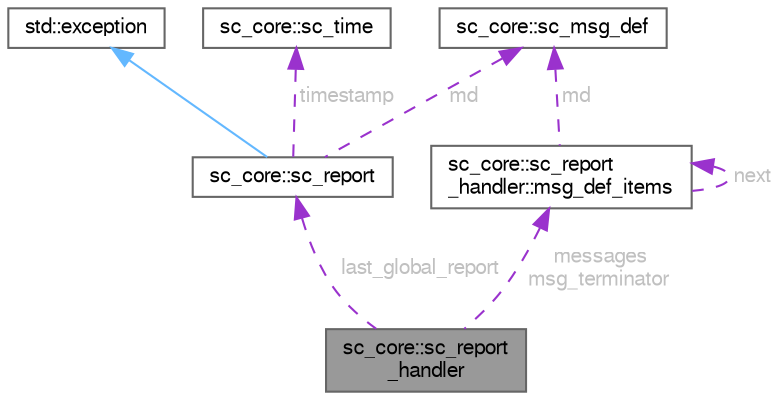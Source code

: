 digraph "sc_core::sc_report_handler"
{
 // LATEX_PDF_SIZE
  bgcolor="transparent";
  edge [fontname=FreeSans,fontsize=10,labelfontname=FreeSans,labelfontsize=10];
  node [fontname=FreeSans,fontsize=10,shape=box,height=0.2,width=0.4];
  Node1 [id="Node000001",label="sc_core::sc_report\l_handler",height=0.2,width=0.4,color="gray40", fillcolor="grey60", style="filled", fontcolor="black",tooltip=" "];
  Node2 -> Node1 [id="edge1_Node000001_Node000002",dir="back",color="darkorchid3",style="dashed",tooltip=" ",label=" last_global_report",fontcolor="grey" ];
  Node2 [id="Node000002",label="sc_core::sc_report",height=0.2,width=0.4,color="gray40", fillcolor="white", style="filled",URL="$a02353.html",tooltip=" "];
  Node3 -> Node2 [id="edge2_Node000002_Node000003",dir="back",color="steelblue1",style="solid",tooltip=" "];
  Node3 [id="Node000003",label="std::exception",height=0.2,width=0.4,color="gray40", fillcolor="white", style="filled",tooltip=" "];
  Node4 -> Node2 [id="edge3_Node000002_Node000004",dir="back",color="darkorchid3",style="dashed",tooltip=" ",label=" md",fontcolor="grey" ];
  Node4 [id="Node000004",label="sc_core::sc_msg_def",height=0.2,width=0.4,color="gray40", fillcolor="white", style="filled",URL="$a02357.html",tooltip=" "];
  Node5 -> Node2 [id="edge4_Node000002_Node000005",dir="back",color="darkorchid3",style="dashed",tooltip=" ",label=" timestamp",fontcolor="grey" ];
  Node5 [id="Node000005",label="sc_core::sc_time",height=0.2,width=0.4,color="gray40", fillcolor="white", style="filled",URL="$a02245.html",tooltip=" "];
  Node6 -> Node1 [id="edge5_Node000001_Node000006",dir="back",color="darkorchid3",style="dashed",tooltip=" ",label=" messages\nmsg_terminator",fontcolor="grey" ];
  Node6 [id="Node000006",label="sc_core::sc_report\l_handler::msg_def_items",height=0.2,width=0.4,color="gray40", fillcolor="white", style="filled",URL="$a02365.html",tooltip=" "];
  Node4 -> Node6 [id="edge6_Node000006_Node000004",dir="back",color="darkorchid3",style="dashed",tooltip=" ",label=" md",fontcolor="grey" ];
  Node6 -> Node6 [id="edge7_Node000006_Node000006",dir="back",color="darkorchid3",style="dashed",tooltip=" ",label=" next",fontcolor="grey" ];
}
